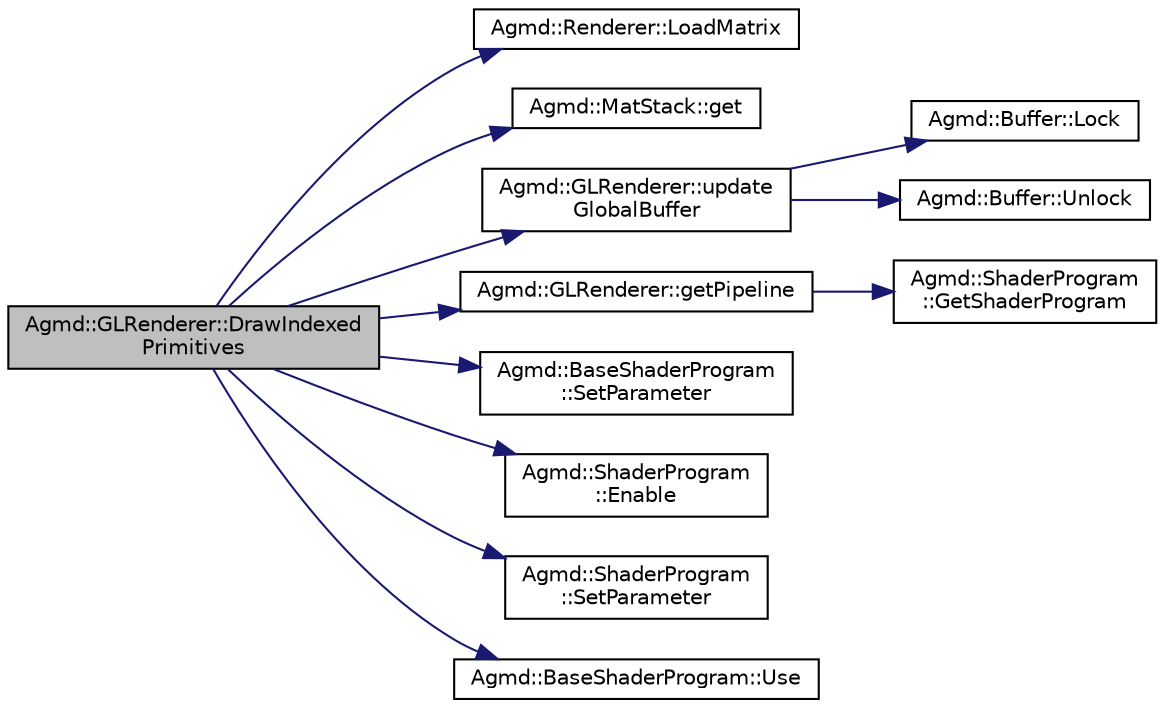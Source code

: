 digraph "Agmd::GLRenderer::DrawIndexedPrimitives"
{
  edge [fontname="Helvetica",fontsize="10",labelfontname="Helvetica",labelfontsize="10"];
  node [fontname="Helvetica",fontsize="10",shape=record];
  rankdir="LR";
  Node1 [label="Agmd::GLRenderer::DrawIndexed\lPrimitives",height=0.2,width=0.4,color="black", fillcolor="grey75", style="filled" fontcolor="black"];
  Node1 -> Node2 [color="midnightblue",fontsize="10",style="solid",fontname="Helvetica"];
  Node2 [label="Agmd::Renderer::LoadMatrix",height=0.2,width=0.4,color="black", fillcolor="white", style="filled",URL="$class_agmd_1_1_renderer.html#a08e191a8ba2dab6f9da6f8f8ae0ad854"];
  Node1 -> Node3 [color="midnightblue",fontsize="10",style="solid",fontname="Helvetica"];
  Node3 [label="Agmd::MatStack::get",height=0.2,width=0.4,color="black", fillcolor="white", style="filled",URL="$class_agmd_1_1_mat_stack.html#ac897141ceb57d767029c31932b378eaa"];
  Node1 -> Node4 [color="midnightblue",fontsize="10",style="solid",fontname="Helvetica"];
  Node4 [label="Agmd::GLRenderer::update\lGlobalBuffer",height=0.2,width=0.4,color="black", fillcolor="white", style="filled",URL="$class_agmd_1_1_g_l_renderer.html#af2d4d5e6c6ea157f36d7e098b351d059"];
  Node4 -> Node5 [color="midnightblue",fontsize="10",style="solid",fontname="Helvetica"];
  Node5 [label="Agmd::Buffer::Lock",height=0.2,width=0.4,color="black", fillcolor="white", style="filled",URL="$class_agmd_1_1_buffer.html#a9759a61b1d34b61357d0cf9f945d9a73"];
  Node4 -> Node6 [color="midnightblue",fontsize="10",style="solid",fontname="Helvetica"];
  Node6 [label="Agmd::Buffer::Unlock",height=0.2,width=0.4,color="black", fillcolor="white", style="filled",URL="$class_agmd_1_1_buffer.html#ab9cf19b2464346ce3b1d74d3c86588f9"];
  Node1 -> Node7 [color="midnightblue",fontsize="10",style="solid",fontname="Helvetica"];
  Node7 [label="Agmd::GLRenderer::getPipeline",height=0.2,width=0.4,color="black", fillcolor="white", style="filled",URL="$class_agmd_1_1_g_l_renderer.html#ae2c68f738a82d2b9206f1b188c1bea00"];
  Node7 -> Node8 [color="midnightblue",fontsize="10",style="solid",fontname="Helvetica"];
  Node8 [label="Agmd::ShaderProgram\l::GetShaderProgram",height=0.2,width=0.4,color="black", fillcolor="white", style="filled",URL="$class_agmd_1_1_shader_program.html#a0297f82cc6df0857aa68fc03f217bf31"];
  Node1 -> Node9 [color="midnightblue",fontsize="10",style="solid",fontname="Helvetica"];
  Node9 [label="Agmd::BaseShaderProgram\l::SetParameter",height=0.2,width=0.4,color="black", fillcolor="white", style="filled",URL="$class_agmd_1_1_base_shader_program.html#a71ececb133e5377467623e80b593cbb9"];
  Node1 -> Node10 [color="midnightblue",fontsize="10",style="solid",fontname="Helvetica"];
  Node10 [label="Agmd::ShaderProgram\l::Enable",height=0.2,width=0.4,color="black", fillcolor="white", style="filled",URL="$class_agmd_1_1_shader_program.html#a162f940bd749f790b18e101c028cbfe2"];
  Node1 -> Node11 [color="midnightblue",fontsize="10",style="solid",fontname="Helvetica"];
  Node11 [label="Agmd::ShaderProgram\l::SetParameter",height=0.2,width=0.4,color="black", fillcolor="white", style="filled",URL="$class_agmd_1_1_shader_program.html#aa7090c08d1106a79d07019e5d9b6df73"];
  Node1 -> Node12 [color="midnightblue",fontsize="10",style="solid",fontname="Helvetica"];
  Node12 [label="Agmd::BaseShaderProgram::Use",height=0.2,width=0.4,color="black", fillcolor="white", style="filled",URL="$class_agmd_1_1_base_shader_program.html#a012143de4494c70afabb7a0eca867cd9"];
}
